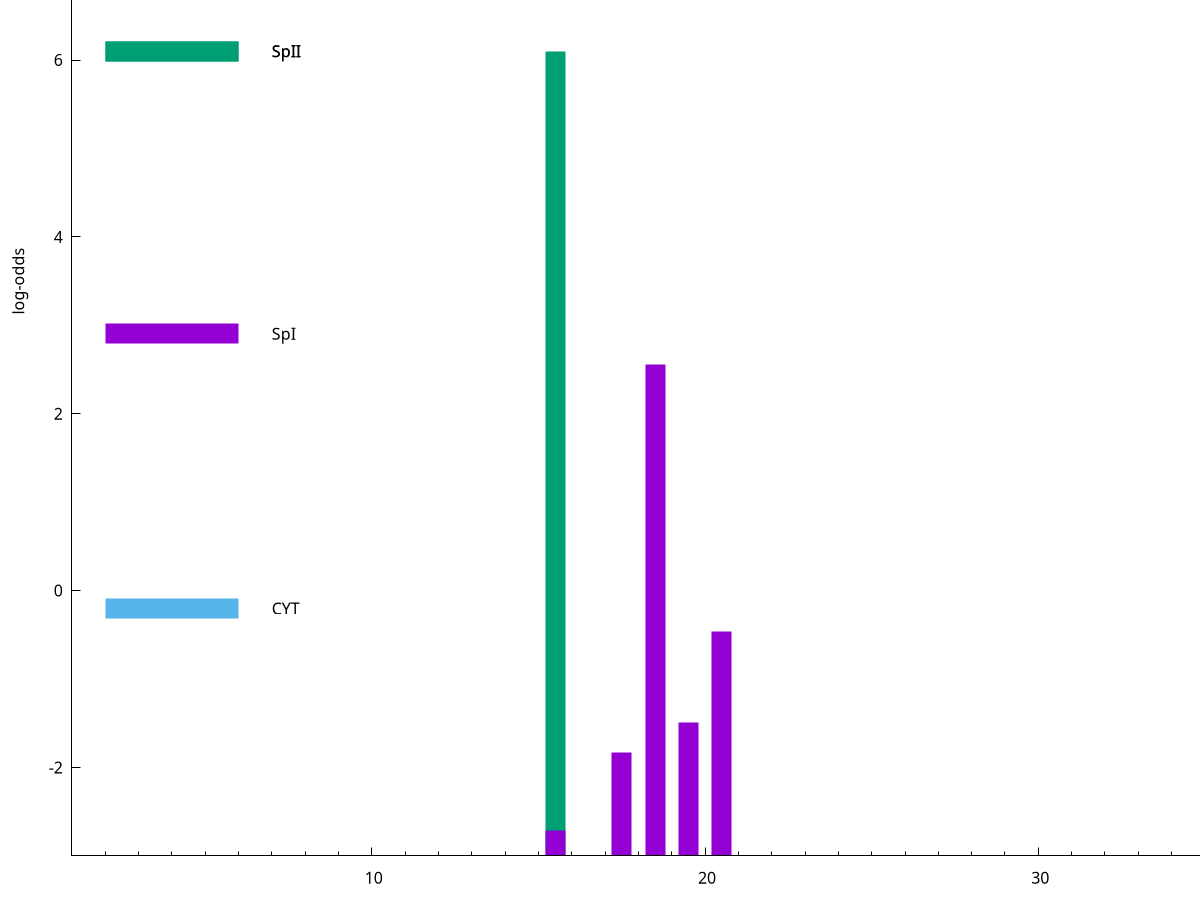 set title "LipoP predictions for SRR5666526.gff"
set size 2., 1.4
set xrange [1:70] 
set mxtics 10
set yrange [-3:10]
set y2range [0:13]
set ylabel "log-odds"
set term postscript eps color solid "Helvetica" 30
set output "SRR5666526.gff14.eps"
set arrow from 2,6.09965 to 6,6.09965 nohead lt 2 lw 20
set label "SpII" at 7,6.09965
set arrow from 2,2.90504 to 6,2.90504 nohead lt 1 lw 20
set label "SpI" at 7,2.90504
set arrow from 2,-0.200913 to 6,-0.200913 nohead lt 3 lw 20
set label "CYT" at 7,-0.200913
set arrow from 2,6.09965 to 6,6.09965 nohead lt 2 lw 20
set label "SpII" at 7,6.09965
# NOTE: The scores below are the log-odds scores with the threshold
# NOTE: subtracted (a hack to make gnuplot make the histogram all
# NOTE: look nice).
plot "-" axes x1y2 title "" with impulses lt 2 lw 20, "-" axes x1y2 title "" with impulses lt 1 lw 20
15.500000 9.099650
e
18.500000 5.558050
20.500000 2.533895
19.500000 1.510200
17.500000 1.167510
15.500000 0.282390
e
exit
